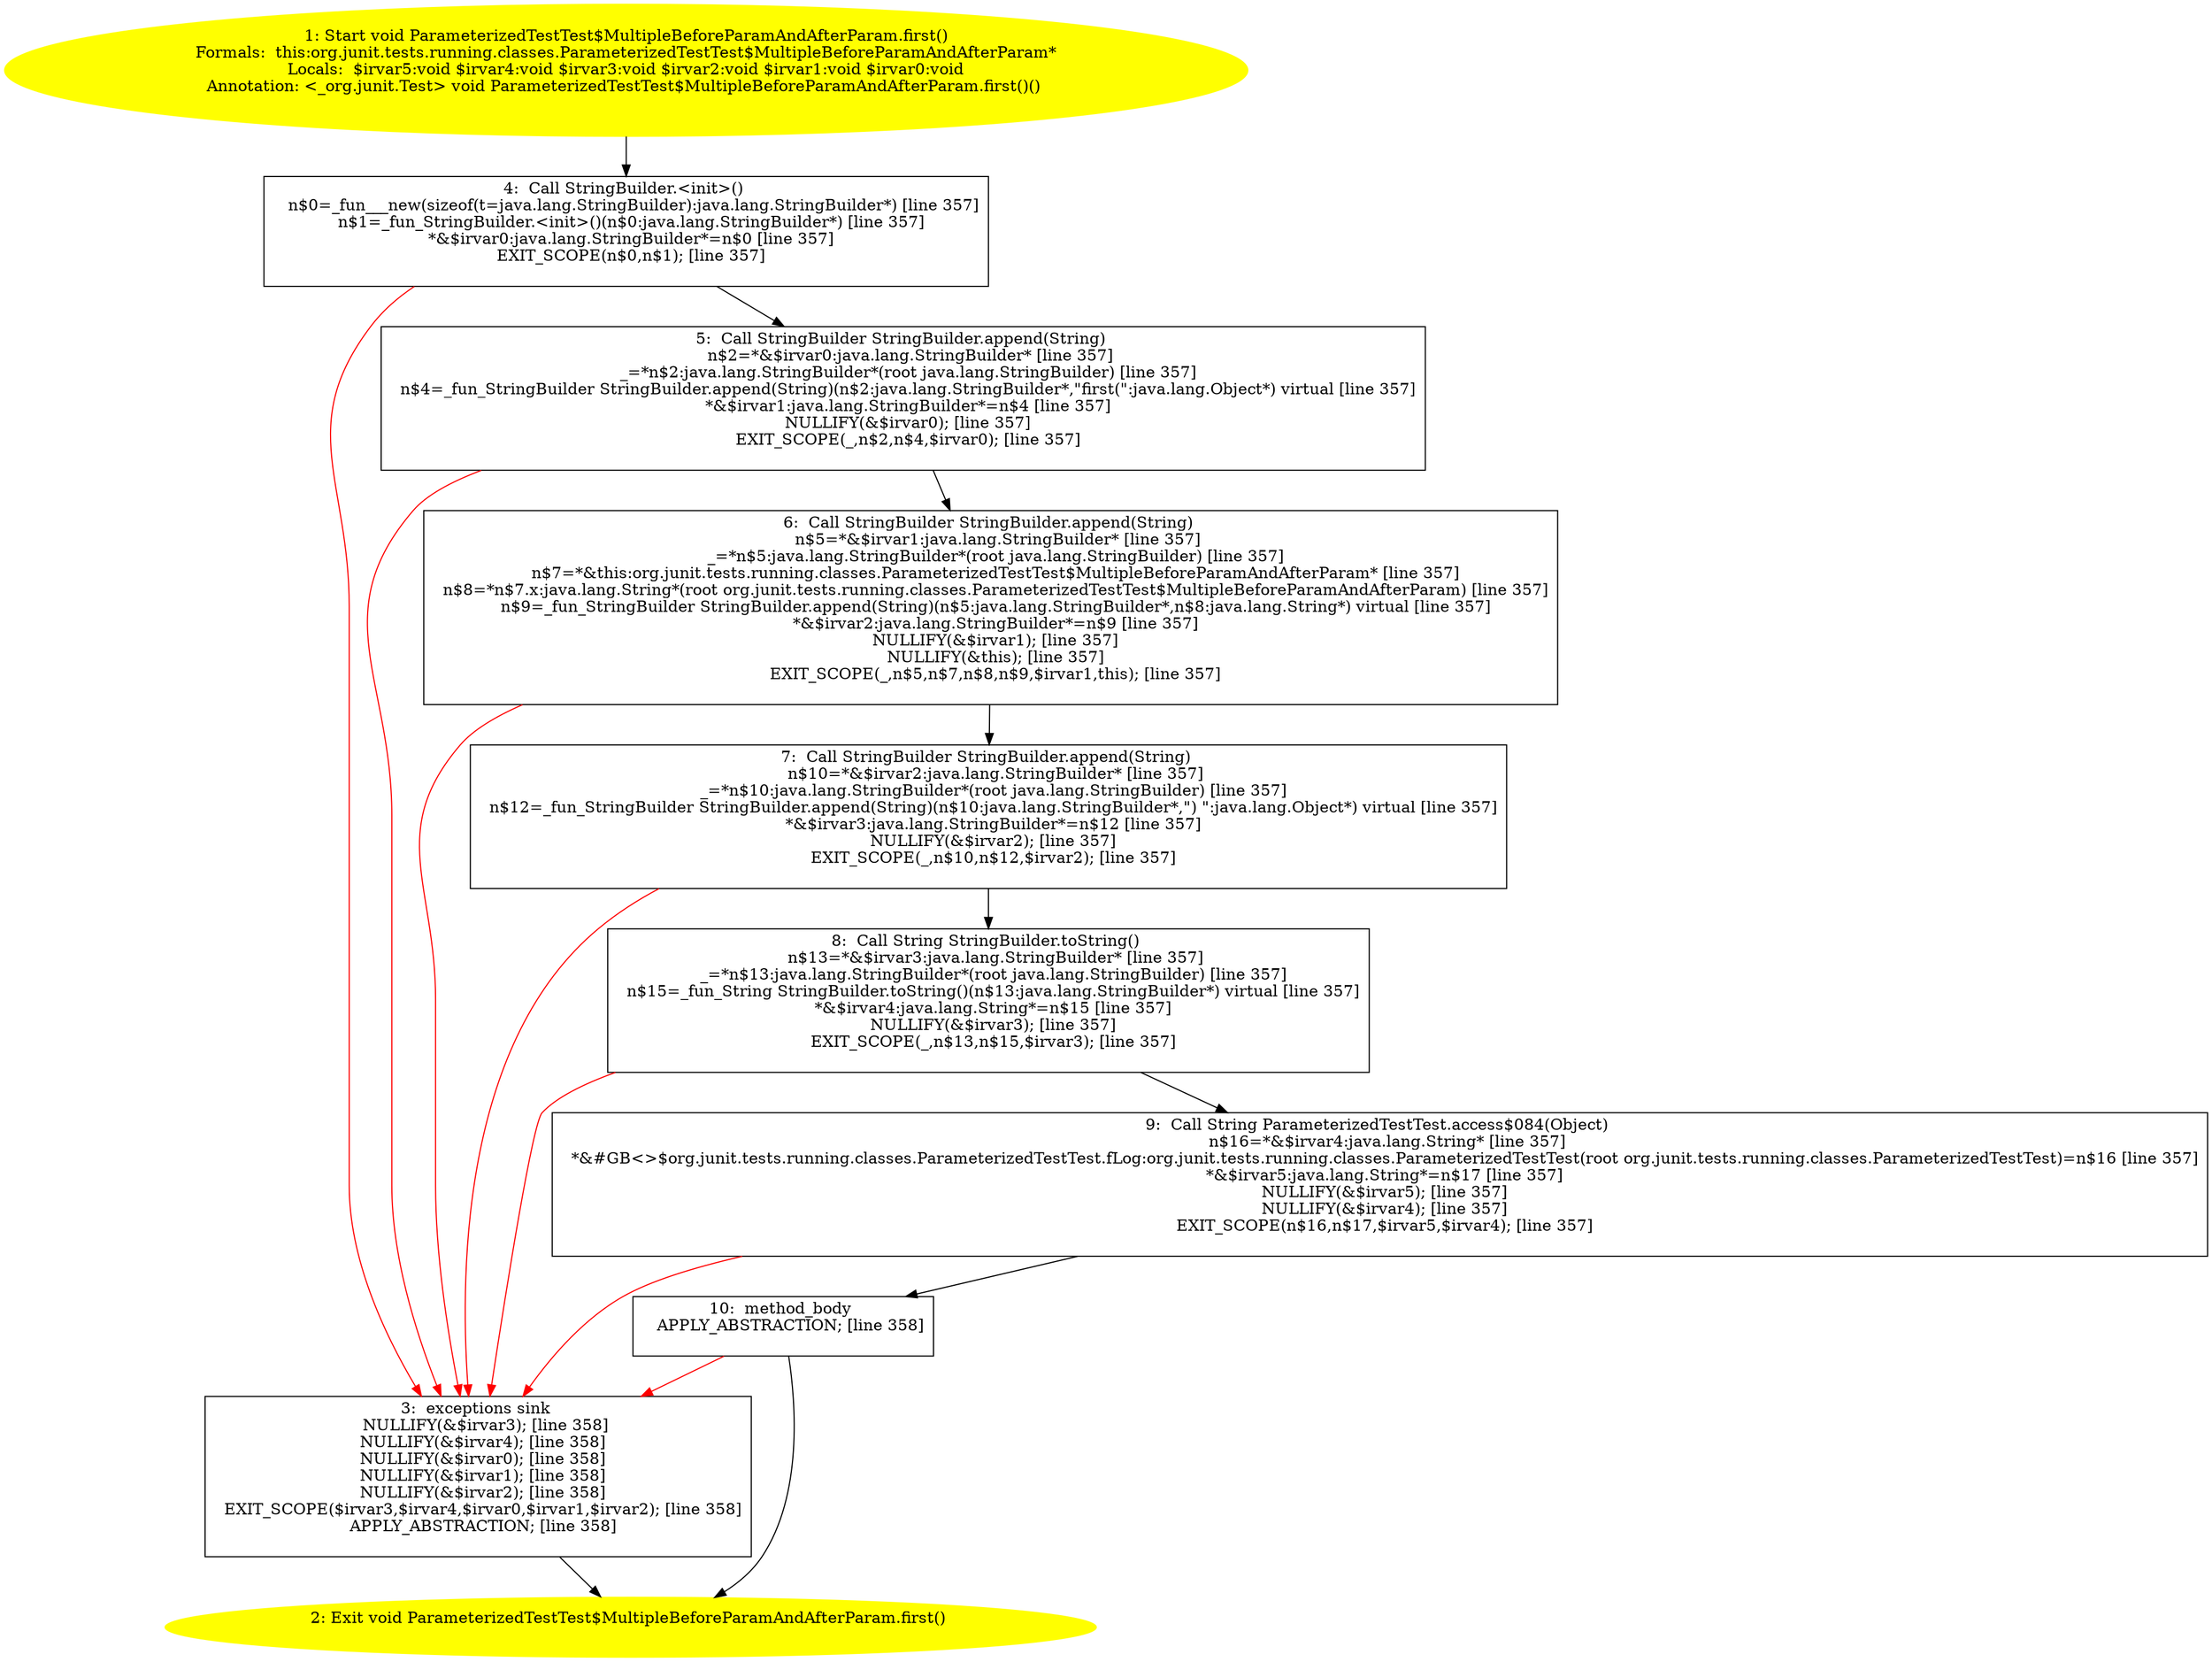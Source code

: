 /* @generated */
digraph cfg {
"org.junit.tests.running.classes.ParameterizedTestTest$MultipleBeforeParamAndAfterParam.first():void.689a86441abc8177d8d4540a3d02c10b_1" [label="1: Start void ParameterizedTestTest$MultipleBeforeParamAndAfterParam.first()\nFormals:  this:org.junit.tests.running.classes.ParameterizedTestTest$MultipleBeforeParamAndAfterParam*\nLocals:  $irvar5:void $irvar4:void $irvar3:void $irvar2:void $irvar1:void $irvar0:void\nAnnotation: <_org.junit.Test> void ParameterizedTestTest$MultipleBeforeParamAndAfterParam.first()() \n  " color=yellow style=filled]
	

	 "org.junit.tests.running.classes.ParameterizedTestTest$MultipleBeforeParamAndAfterParam.first():void.689a86441abc8177d8d4540a3d02c10b_1" -> "org.junit.tests.running.classes.ParameterizedTestTest$MultipleBeforeParamAndAfterParam.first():void.689a86441abc8177d8d4540a3d02c10b_4" ;
"org.junit.tests.running.classes.ParameterizedTestTest$MultipleBeforeParamAndAfterParam.first():void.689a86441abc8177d8d4540a3d02c10b_2" [label="2: Exit void ParameterizedTestTest$MultipleBeforeParamAndAfterParam.first() \n  " color=yellow style=filled]
	

"org.junit.tests.running.classes.ParameterizedTestTest$MultipleBeforeParamAndAfterParam.first():void.689a86441abc8177d8d4540a3d02c10b_3" [label="3:  exceptions sink \n   NULLIFY(&$irvar3); [line 358]\n  NULLIFY(&$irvar4); [line 358]\n  NULLIFY(&$irvar0); [line 358]\n  NULLIFY(&$irvar1); [line 358]\n  NULLIFY(&$irvar2); [line 358]\n  EXIT_SCOPE($irvar3,$irvar4,$irvar0,$irvar1,$irvar2); [line 358]\n  APPLY_ABSTRACTION; [line 358]\n " shape="box"]
	

	 "org.junit.tests.running.classes.ParameterizedTestTest$MultipleBeforeParamAndAfterParam.first():void.689a86441abc8177d8d4540a3d02c10b_3" -> "org.junit.tests.running.classes.ParameterizedTestTest$MultipleBeforeParamAndAfterParam.first():void.689a86441abc8177d8d4540a3d02c10b_2" ;
"org.junit.tests.running.classes.ParameterizedTestTest$MultipleBeforeParamAndAfterParam.first():void.689a86441abc8177d8d4540a3d02c10b_4" [label="4:  Call StringBuilder.<init>() \n   n$0=_fun___new(sizeof(t=java.lang.StringBuilder):java.lang.StringBuilder*) [line 357]\n  n$1=_fun_StringBuilder.<init>()(n$0:java.lang.StringBuilder*) [line 357]\n  *&$irvar0:java.lang.StringBuilder*=n$0 [line 357]\n  EXIT_SCOPE(n$0,n$1); [line 357]\n " shape="box"]
	

	 "org.junit.tests.running.classes.ParameterizedTestTest$MultipleBeforeParamAndAfterParam.first():void.689a86441abc8177d8d4540a3d02c10b_4" -> "org.junit.tests.running.classes.ParameterizedTestTest$MultipleBeforeParamAndAfterParam.first():void.689a86441abc8177d8d4540a3d02c10b_5" ;
	 "org.junit.tests.running.classes.ParameterizedTestTest$MultipleBeforeParamAndAfterParam.first():void.689a86441abc8177d8d4540a3d02c10b_4" -> "org.junit.tests.running.classes.ParameterizedTestTest$MultipleBeforeParamAndAfterParam.first():void.689a86441abc8177d8d4540a3d02c10b_3" [color="red" ];
"org.junit.tests.running.classes.ParameterizedTestTest$MultipleBeforeParamAndAfterParam.first():void.689a86441abc8177d8d4540a3d02c10b_5" [label="5:  Call StringBuilder StringBuilder.append(String) \n   n$2=*&$irvar0:java.lang.StringBuilder* [line 357]\n  _=*n$2:java.lang.StringBuilder*(root java.lang.StringBuilder) [line 357]\n  n$4=_fun_StringBuilder StringBuilder.append(String)(n$2:java.lang.StringBuilder*,\"first(\":java.lang.Object*) virtual [line 357]\n  *&$irvar1:java.lang.StringBuilder*=n$4 [line 357]\n  NULLIFY(&$irvar0); [line 357]\n  EXIT_SCOPE(_,n$2,n$4,$irvar0); [line 357]\n " shape="box"]
	

	 "org.junit.tests.running.classes.ParameterizedTestTest$MultipleBeforeParamAndAfterParam.first():void.689a86441abc8177d8d4540a3d02c10b_5" -> "org.junit.tests.running.classes.ParameterizedTestTest$MultipleBeforeParamAndAfterParam.first():void.689a86441abc8177d8d4540a3d02c10b_6" ;
	 "org.junit.tests.running.classes.ParameterizedTestTest$MultipleBeforeParamAndAfterParam.first():void.689a86441abc8177d8d4540a3d02c10b_5" -> "org.junit.tests.running.classes.ParameterizedTestTest$MultipleBeforeParamAndAfterParam.first():void.689a86441abc8177d8d4540a3d02c10b_3" [color="red" ];
"org.junit.tests.running.classes.ParameterizedTestTest$MultipleBeforeParamAndAfterParam.first():void.689a86441abc8177d8d4540a3d02c10b_6" [label="6:  Call StringBuilder StringBuilder.append(String) \n   n$5=*&$irvar1:java.lang.StringBuilder* [line 357]\n  _=*n$5:java.lang.StringBuilder*(root java.lang.StringBuilder) [line 357]\n  n$7=*&this:org.junit.tests.running.classes.ParameterizedTestTest$MultipleBeforeParamAndAfterParam* [line 357]\n  n$8=*n$7.x:java.lang.String*(root org.junit.tests.running.classes.ParameterizedTestTest$MultipleBeforeParamAndAfterParam) [line 357]\n  n$9=_fun_StringBuilder StringBuilder.append(String)(n$5:java.lang.StringBuilder*,n$8:java.lang.String*) virtual [line 357]\n  *&$irvar2:java.lang.StringBuilder*=n$9 [line 357]\n  NULLIFY(&$irvar1); [line 357]\n  NULLIFY(&this); [line 357]\n  EXIT_SCOPE(_,n$5,n$7,n$8,n$9,$irvar1,this); [line 357]\n " shape="box"]
	

	 "org.junit.tests.running.classes.ParameterizedTestTest$MultipleBeforeParamAndAfterParam.first():void.689a86441abc8177d8d4540a3d02c10b_6" -> "org.junit.tests.running.classes.ParameterizedTestTest$MultipleBeforeParamAndAfterParam.first():void.689a86441abc8177d8d4540a3d02c10b_7" ;
	 "org.junit.tests.running.classes.ParameterizedTestTest$MultipleBeforeParamAndAfterParam.first():void.689a86441abc8177d8d4540a3d02c10b_6" -> "org.junit.tests.running.classes.ParameterizedTestTest$MultipleBeforeParamAndAfterParam.first():void.689a86441abc8177d8d4540a3d02c10b_3" [color="red" ];
"org.junit.tests.running.classes.ParameterizedTestTest$MultipleBeforeParamAndAfterParam.first():void.689a86441abc8177d8d4540a3d02c10b_7" [label="7:  Call StringBuilder StringBuilder.append(String) \n   n$10=*&$irvar2:java.lang.StringBuilder* [line 357]\n  _=*n$10:java.lang.StringBuilder*(root java.lang.StringBuilder) [line 357]\n  n$12=_fun_StringBuilder StringBuilder.append(String)(n$10:java.lang.StringBuilder*,\") \":java.lang.Object*) virtual [line 357]\n  *&$irvar3:java.lang.StringBuilder*=n$12 [line 357]\n  NULLIFY(&$irvar2); [line 357]\n  EXIT_SCOPE(_,n$10,n$12,$irvar2); [line 357]\n " shape="box"]
	

	 "org.junit.tests.running.classes.ParameterizedTestTest$MultipleBeforeParamAndAfterParam.first():void.689a86441abc8177d8d4540a3d02c10b_7" -> "org.junit.tests.running.classes.ParameterizedTestTest$MultipleBeforeParamAndAfterParam.first():void.689a86441abc8177d8d4540a3d02c10b_8" ;
	 "org.junit.tests.running.classes.ParameterizedTestTest$MultipleBeforeParamAndAfterParam.first():void.689a86441abc8177d8d4540a3d02c10b_7" -> "org.junit.tests.running.classes.ParameterizedTestTest$MultipleBeforeParamAndAfterParam.first():void.689a86441abc8177d8d4540a3d02c10b_3" [color="red" ];
"org.junit.tests.running.classes.ParameterizedTestTest$MultipleBeforeParamAndAfterParam.first():void.689a86441abc8177d8d4540a3d02c10b_8" [label="8:  Call String StringBuilder.toString() \n   n$13=*&$irvar3:java.lang.StringBuilder* [line 357]\n  _=*n$13:java.lang.StringBuilder*(root java.lang.StringBuilder) [line 357]\n  n$15=_fun_String StringBuilder.toString()(n$13:java.lang.StringBuilder*) virtual [line 357]\n  *&$irvar4:java.lang.String*=n$15 [line 357]\n  NULLIFY(&$irvar3); [line 357]\n  EXIT_SCOPE(_,n$13,n$15,$irvar3); [line 357]\n " shape="box"]
	

	 "org.junit.tests.running.classes.ParameterizedTestTest$MultipleBeforeParamAndAfterParam.first():void.689a86441abc8177d8d4540a3d02c10b_8" -> "org.junit.tests.running.classes.ParameterizedTestTest$MultipleBeforeParamAndAfterParam.first():void.689a86441abc8177d8d4540a3d02c10b_9" ;
	 "org.junit.tests.running.classes.ParameterizedTestTest$MultipleBeforeParamAndAfterParam.first():void.689a86441abc8177d8d4540a3d02c10b_8" -> "org.junit.tests.running.classes.ParameterizedTestTest$MultipleBeforeParamAndAfterParam.first():void.689a86441abc8177d8d4540a3d02c10b_3" [color="red" ];
"org.junit.tests.running.classes.ParameterizedTestTest$MultipleBeforeParamAndAfterParam.first():void.689a86441abc8177d8d4540a3d02c10b_9" [label="9:  Call String ParameterizedTestTest.access$084(Object) \n   n$16=*&$irvar4:java.lang.String* [line 357]\n  *&#GB<>$org.junit.tests.running.classes.ParameterizedTestTest.fLog:org.junit.tests.running.classes.ParameterizedTestTest(root org.junit.tests.running.classes.ParameterizedTestTest)=n$16 [line 357]\n  *&$irvar5:java.lang.String*=n$17 [line 357]\n  NULLIFY(&$irvar5); [line 357]\n  NULLIFY(&$irvar4); [line 357]\n  EXIT_SCOPE(n$16,n$17,$irvar5,$irvar4); [line 357]\n " shape="box"]
	

	 "org.junit.tests.running.classes.ParameterizedTestTest$MultipleBeforeParamAndAfterParam.first():void.689a86441abc8177d8d4540a3d02c10b_9" -> "org.junit.tests.running.classes.ParameterizedTestTest$MultipleBeforeParamAndAfterParam.first():void.689a86441abc8177d8d4540a3d02c10b_10" ;
	 "org.junit.tests.running.classes.ParameterizedTestTest$MultipleBeforeParamAndAfterParam.first():void.689a86441abc8177d8d4540a3d02c10b_9" -> "org.junit.tests.running.classes.ParameterizedTestTest$MultipleBeforeParamAndAfterParam.first():void.689a86441abc8177d8d4540a3d02c10b_3" [color="red" ];
"org.junit.tests.running.classes.ParameterizedTestTest$MultipleBeforeParamAndAfterParam.first():void.689a86441abc8177d8d4540a3d02c10b_10" [label="10:  method_body \n   APPLY_ABSTRACTION; [line 358]\n " shape="box"]
	

	 "org.junit.tests.running.classes.ParameterizedTestTest$MultipleBeforeParamAndAfterParam.first():void.689a86441abc8177d8d4540a3d02c10b_10" -> "org.junit.tests.running.classes.ParameterizedTestTest$MultipleBeforeParamAndAfterParam.first():void.689a86441abc8177d8d4540a3d02c10b_2" ;
	 "org.junit.tests.running.classes.ParameterizedTestTest$MultipleBeforeParamAndAfterParam.first():void.689a86441abc8177d8d4540a3d02c10b_10" -> "org.junit.tests.running.classes.ParameterizedTestTest$MultipleBeforeParamAndAfterParam.first():void.689a86441abc8177d8d4540a3d02c10b_3" [color="red" ];
}
